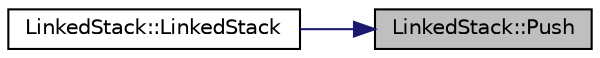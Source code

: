 digraph "LinkedStack::Push"
{
 // LATEX_PDF_SIZE
  edge [fontname="Helvetica",fontsize="10",labelfontname="Helvetica",labelfontsize="10"];
  node [fontname="Helvetica",fontsize="10",shape=record];
  rankdir="RL";
  Node38 [label="LinkedStack::Push",height=0.2,width=0.4,color="black", fillcolor="grey75", style="filled", fontcolor="black",tooltip="add a new data to the top of Linked Stack. if Linked Stack is full throw FullLinked Stack Exception"];
  Node38 -> Node39 [dir="back",color="midnightblue",fontsize="10",style="solid",fontname="Helvetica"];
  Node39 [label="LinkedStack::LinkedStack",height=0.2,width=0.4,color="black", fillcolor="white", style="filled",URL="$class_linked_stack.html#a1fad31c111c1b59b54a2009329ee212b",tooltip=" "];
}
